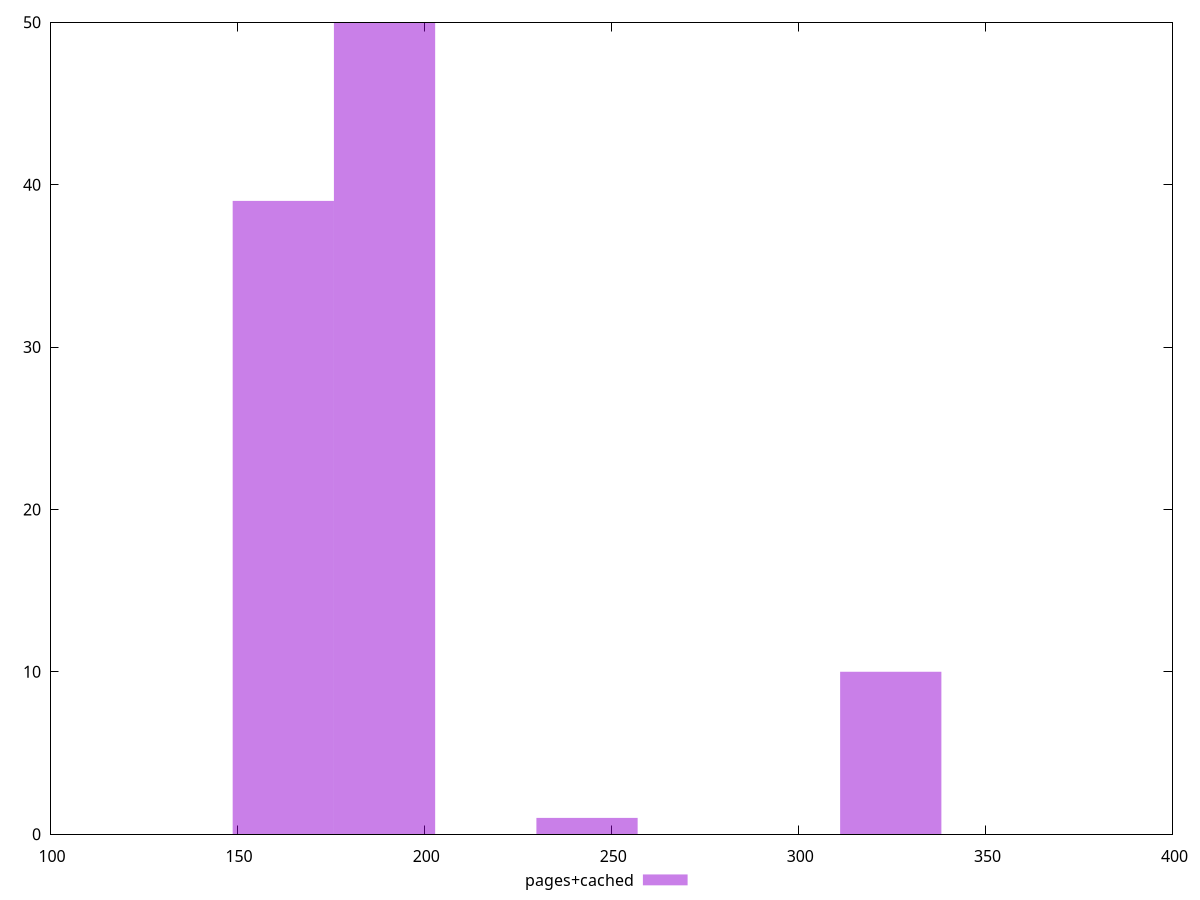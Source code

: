 $_pagesCached <<EOF
243.52589970699336 1
189.40903310543928 50
162.35059980466224 39
324.7011996093245 10
EOF
set key outside below
set terminal pngcairo
set output "report_00005_2020-11-02T22-26-11.212Z/uses-http2/pages+cached//raw_hist.png"
set yrange [0:50]
set boxwidth 27.05843330077704
set style fill transparent solid 0.5 noborder
plot $_pagesCached title "pages+cached" with boxes ,